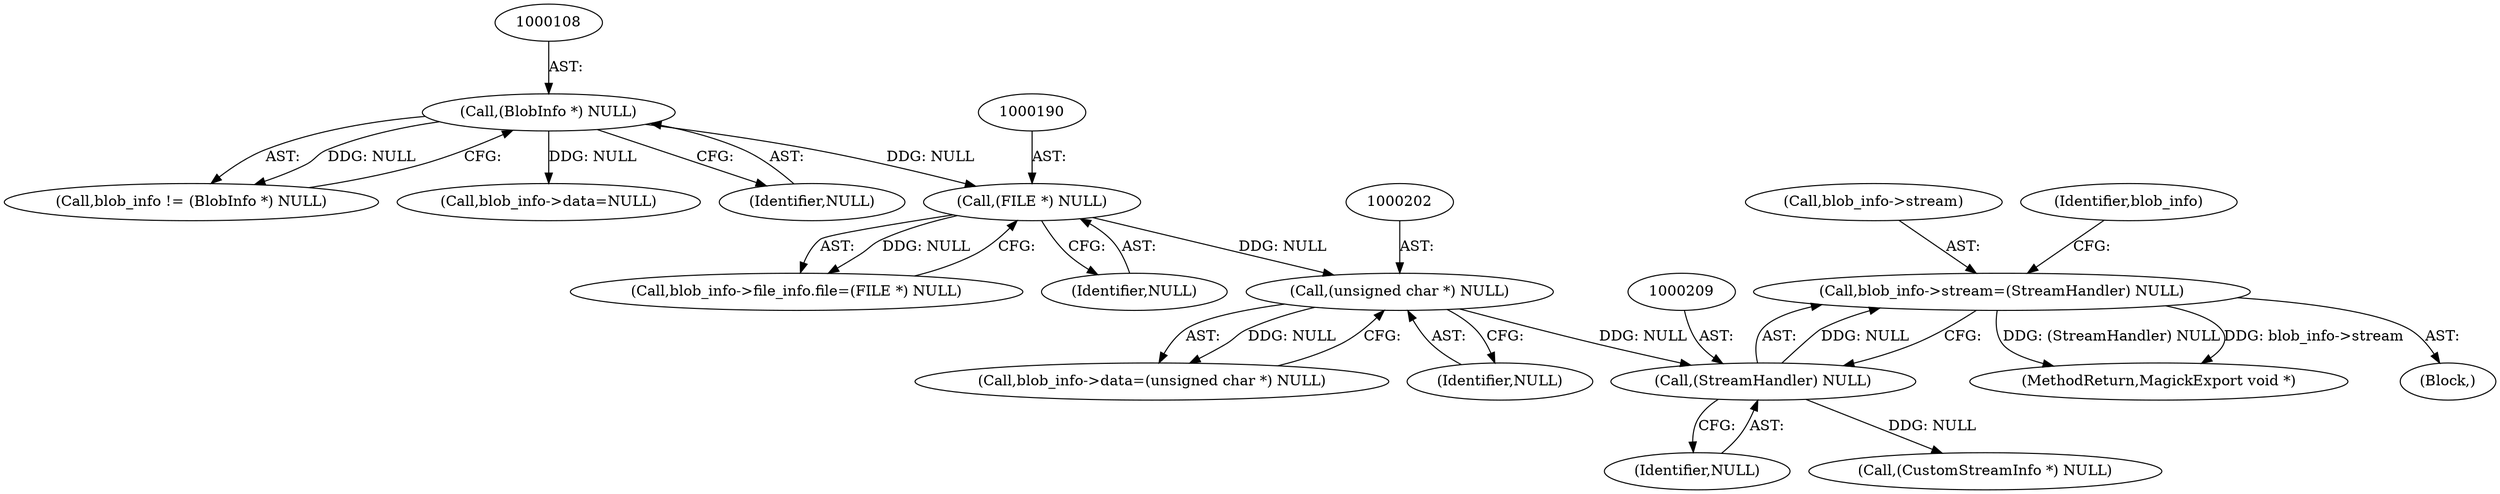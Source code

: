 digraph "0_ImageMagick6_c5d012a46ae22be9444326aa37969a3f75daa3ba@pointer" {
"1000204" [label="(Call,blob_info->stream=(StreamHandler) NULL)"];
"1000208" [label="(Call,(StreamHandler) NULL)"];
"1000201" [label="(Call,(unsigned char *) NULL)"];
"1000189" [label="(Call,(FILE *) NULL)"];
"1000107" [label="(Call,(BlobInfo *) NULL)"];
"1000204" [label="(Call,blob_info->stream=(StreamHandler) NULL)"];
"1000220" [label="(MethodReturn,MagickExport void *)"];
"1000210" [label="(Identifier,NULL)"];
"1000203" [label="(Identifier,NULL)"];
"1000191" [label="(Identifier,NULL)"];
"1000105" [label="(Call,blob_info != (BlobInfo *) NULL)"];
"1000138" [label="(Call,blob_info->data=NULL)"];
"1000183" [label="(Call,blob_info->file_info.file=(FILE *) NULL)"];
"1000197" [label="(Call,blob_info->data=(unsigned char *) NULL)"];
"1000205" [label="(Call,blob_info->stream)"];
"1000201" [label="(Call,(unsigned char *) NULL)"];
"1000189" [label="(Call,(FILE *) NULL)"];
"1000213" [label="(Identifier,blob_info)"];
"1000107" [label="(Call,(BlobInfo *) NULL)"];
"1000215" [label="(Call,(CustomStreamInfo *) NULL)"];
"1000102" [label="(Block,)"];
"1000109" [label="(Identifier,NULL)"];
"1000208" [label="(Call,(StreamHandler) NULL)"];
"1000204" -> "1000102"  [label="AST: "];
"1000204" -> "1000208"  [label="CFG: "];
"1000205" -> "1000204"  [label="AST: "];
"1000208" -> "1000204"  [label="AST: "];
"1000213" -> "1000204"  [label="CFG: "];
"1000204" -> "1000220"  [label="DDG: (StreamHandler) NULL"];
"1000204" -> "1000220"  [label="DDG: blob_info->stream"];
"1000208" -> "1000204"  [label="DDG: NULL"];
"1000208" -> "1000210"  [label="CFG: "];
"1000209" -> "1000208"  [label="AST: "];
"1000210" -> "1000208"  [label="AST: "];
"1000201" -> "1000208"  [label="DDG: NULL"];
"1000208" -> "1000215"  [label="DDG: NULL"];
"1000201" -> "1000197"  [label="AST: "];
"1000201" -> "1000203"  [label="CFG: "];
"1000202" -> "1000201"  [label="AST: "];
"1000203" -> "1000201"  [label="AST: "];
"1000197" -> "1000201"  [label="CFG: "];
"1000201" -> "1000197"  [label="DDG: NULL"];
"1000189" -> "1000201"  [label="DDG: NULL"];
"1000189" -> "1000183"  [label="AST: "];
"1000189" -> "1000191"  [label="CFG: "];
"1000190" -> "1000189"  [label="AST: "];
"1000191" -> "1000189"  [label="AST: "];
"1000183" -> "1000189"  [label="CFG: "];
"1000189" -> "1000183"  [label="DDG: NULL"];
"1000107" -> "1000189"  [label="DDG: NULL"];
"1000107" -> "1000105"  [label="AST: "];
"1000107" -> "1000109"  [label="CFG: "];
"1000108" -> "1000107"  [label="AST: "];
"1000109" -> "1000107"  [label="AST: "];
"1000105" -> "1000107"  [label="CFG: "];
"1000107" -> "1000105"  [label="DDG: NULL"];
"1000107" -> "1000138"  [label="DDG: NULL"];
}
